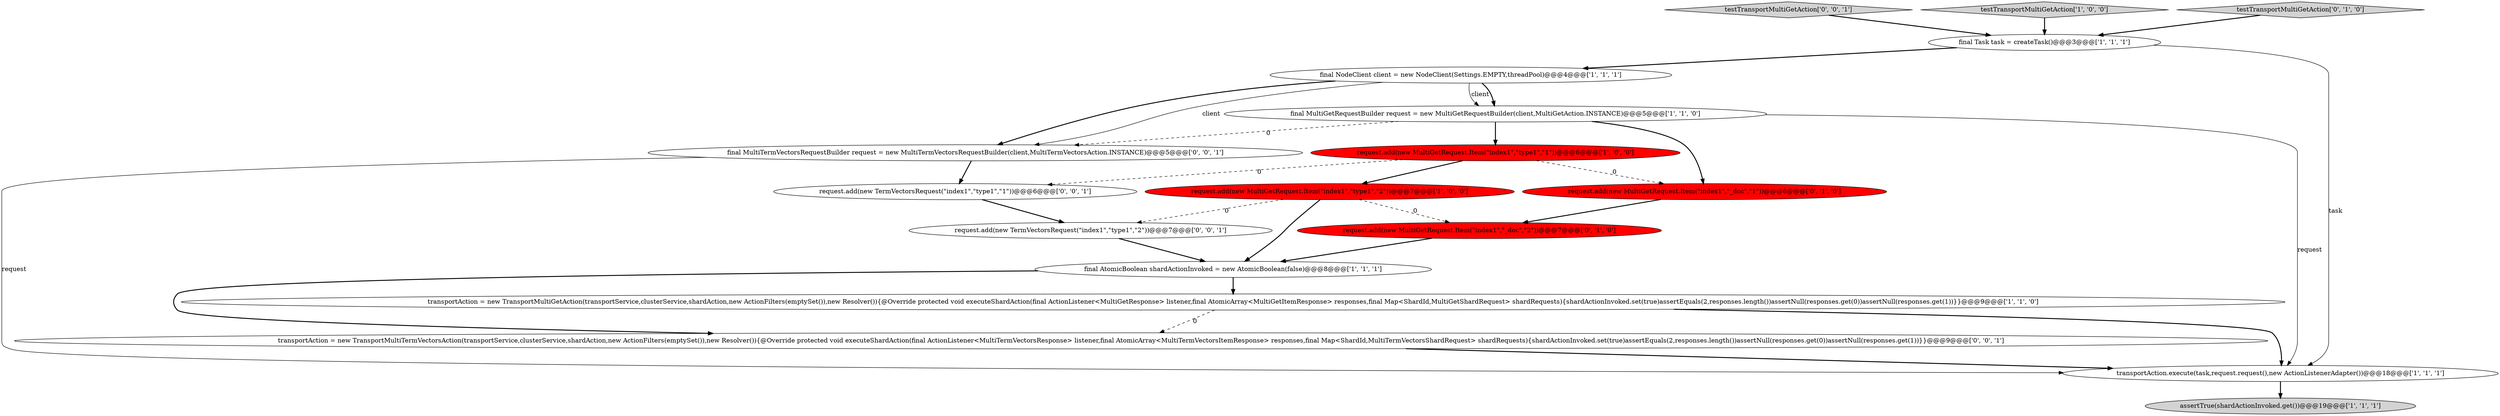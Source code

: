 digraph {
13 [style = filled, label = "request.add(new TermVectorsRequest(\"index1\",\"type1\",\"1\"))@@@6@@@['0', '0', '1']", fillcolor = white, shape = ellipse image = "AAA0AAABBB3BBB"];
15 [style = filled, label = "final MultiTermVectorsRequestBuilder request = new MultiTermVectorsRequestBuilder(client,MultiTermVectorsAction.INSTANCE)@@@5@@@['0', '0', '1']", fillcolor = white, shape = ellipse image = "AAA0AAABBB3BBB"];
16 [style = filled, label = "transportAction = new TransportMultiTermVectorsAction(transportService,clusterService,shardAction,new ActionFilters(emptySet()),new Resolver()){@Override protected void executeShardAction(final ActionListener<MultiTermVectorsResponse> listener,final AtomicArray<MultiTermVectorsItemResponse> responses,final Map<ShardId,MultiTermVectorsShardRequest> shardRequests){shardActionInvoked.set(true)assertEquals(2,responses.length())assertNull(responses.get(0))assertNull(responses.get(1))}}@@@9@@@['0', '0', '1']", fillcolor = white, shape = ellipse image = "AAA0AAABBB3BBB"];
5 [style = filled, label = "final AtomicBoolean shardActionInvoked = new AtomicBoolean(false)@@@8@@@['1', '1', '1']", fillcolor = white, shape = ellipse image = "AAA0AAABBB1BBB"];
8 [style = filled, label = "transportAction.execute(task,request.request(),new ActionListenerAdapter())@@@18@@@['1', '1', '1']", fillcolor = white, shape = ellipse image = "AAA0AAABBB1BBB"];
12 [style = filled, label = "request.add(new MultiGetRequest.Item(\"index1\",\"_doc\",\"2\"))@@@7@@@['0', '1', '0']", fillcolor = red, shape = ellipse image = "AAA1AAABBB2BBB"];
14 [style = filled, label = "testTransportMultiGetAction['0', '0', '1']", fillcolor = lightgray, shape = diamond image = "AAA0AAABBB3BBB"];
1 [style = filled, label = "testTransportMultiGetAction['1', '0', '0']", fillcolor = lightgray, shape = diamond image = "AAA0AAABBB1BBB"];
10 [style = filled, label = "testTransportMultiGetAction['0', '1', '0']", fillcolor = lightgray, shape = diamond image = "AAA0AAABBB2BBB"];
7 [style = filled, label = "final MultiGetRequestBuilder request = new MultiGetRequestBuilder(client,MultiGetAction.INSTANCE)@@@5@@@['1', '1', '0']", fillcolor = white, shape = ellipse image = "AAA0AAABBB1BBB"];
9 [style = filled, label = "request.add(new MultiGetRequest.Item(\"index1\",\"type1\",\"1\"))@@@6@@@['1', '0', '0']", fillcolor = red, shape = ellipse image = "AAA1AAABBB1BBB"];
3 [style = filled, label = "final Task task = createTask()@@@3@@@['1', '1', '1']", fillcolor = white, shape = ellipse image = "AAA0AAABBB1BBB"];
6 [style = filled, label = "assertTrue(shardActionInvoked.get())@@@19@@@['1', '1', '1']", fillcolor = lightgray, shape = ellipse image = "AAA0AAABBB1BBB"];
11 [style = filled, label = "request.add(new MultiGetRequest.Item(\"index1\",\"_doc\",\"1\"))@@@6@@@['0', '1', '0']", fillcolor = red, shape = ellipse image = "AAA1AAABBB2BBB"];
4 [style = filled, label = "request.add(new MultiGetRequest.Item(\"index1\",\"type1\",\"2\"))@@@7@@@['1', '0', '0']", fillcolor = red, shape = ellipse image = "AAA1AAABBB1BBB"];
17 [style = filled, label = "request.add(new TermVectorsRequest(\"index1\",\"type1\",\"2\"))@@@7@@@['0', '0', '1']", fillcolor = white, shape = ellipse image = "AAA0AAABBB3BBB"];
0 [style = filled, label = "transportAction = new TransportMultiGetAction(transportService,clusterService,shardAction,new ActionFilters(emptySet()),new Resolver()){@Override protected void executeShardAction(final ActionListener<MultiGetResponse> listener,final AtomicArray<MultiGetItemResponse> responses,final Map<ShardId,MultiGetShardRequest> shardRequests){shardActionInvoked.set(true)assertEquals(2,responses.length())assertNull(responses.get(0))assertNull(responses.get(1))}}@@@9@@@['1', '1', '0']", fillcolor = white, shape = ellipse image = "AAA0AAABBB1BBB"];
2 [style = filled, label = "final NodeClient client = new NodeClient(Settings.EMPTY,threadPool)@@@4@@@['1', '1', '1']", fillcolor = white, shape = ellipse image = "AAA0AAABBB1BBB"];
14->3 [style = bold, label=""];
17->5 [style = bold, label=""];
15->13 [style = bold, label=""];
7->11 [style = bold, label=""];
12->5 [style = bold, label=""];
16->8 [style = bold, label=""];
4->17 [style = dashed, label="0"];
9->4 [style = bold, label=""];
0->16 [style = dashed, label="0"];
2->15 [style = solid, label="client"];
1->3 [style = bold, label=""];
10->3 [style = bold, label=""];
8->6 [style = bold, label=""];
11->12 [style = bold, label=""];
3->8 [style = solid, label="task"];
2->7 [style = solid, label="client"];
4->12 [style = dashed, label="0"];
5->16 [style = bold, label=""];
7->9 [style = bold, label=""];
13->17 [style = bold, label=""];
3->2 [style = bold, label=""];
5->0 [style = bold, label=""];
2->15 [style = bold, label=""];
9->13 [style = dashed, label="0"];
0->8 [style = bold, label=""];
15->8 [style = solid, label="request"];
7->15 [style = dashed, label="0"];
9->11 [style = dashed, label="0"];
2->7 [style = bold, label=""];
4->5 [style = bold, label=""];
7->8 [style = solid, label="request"];
}
